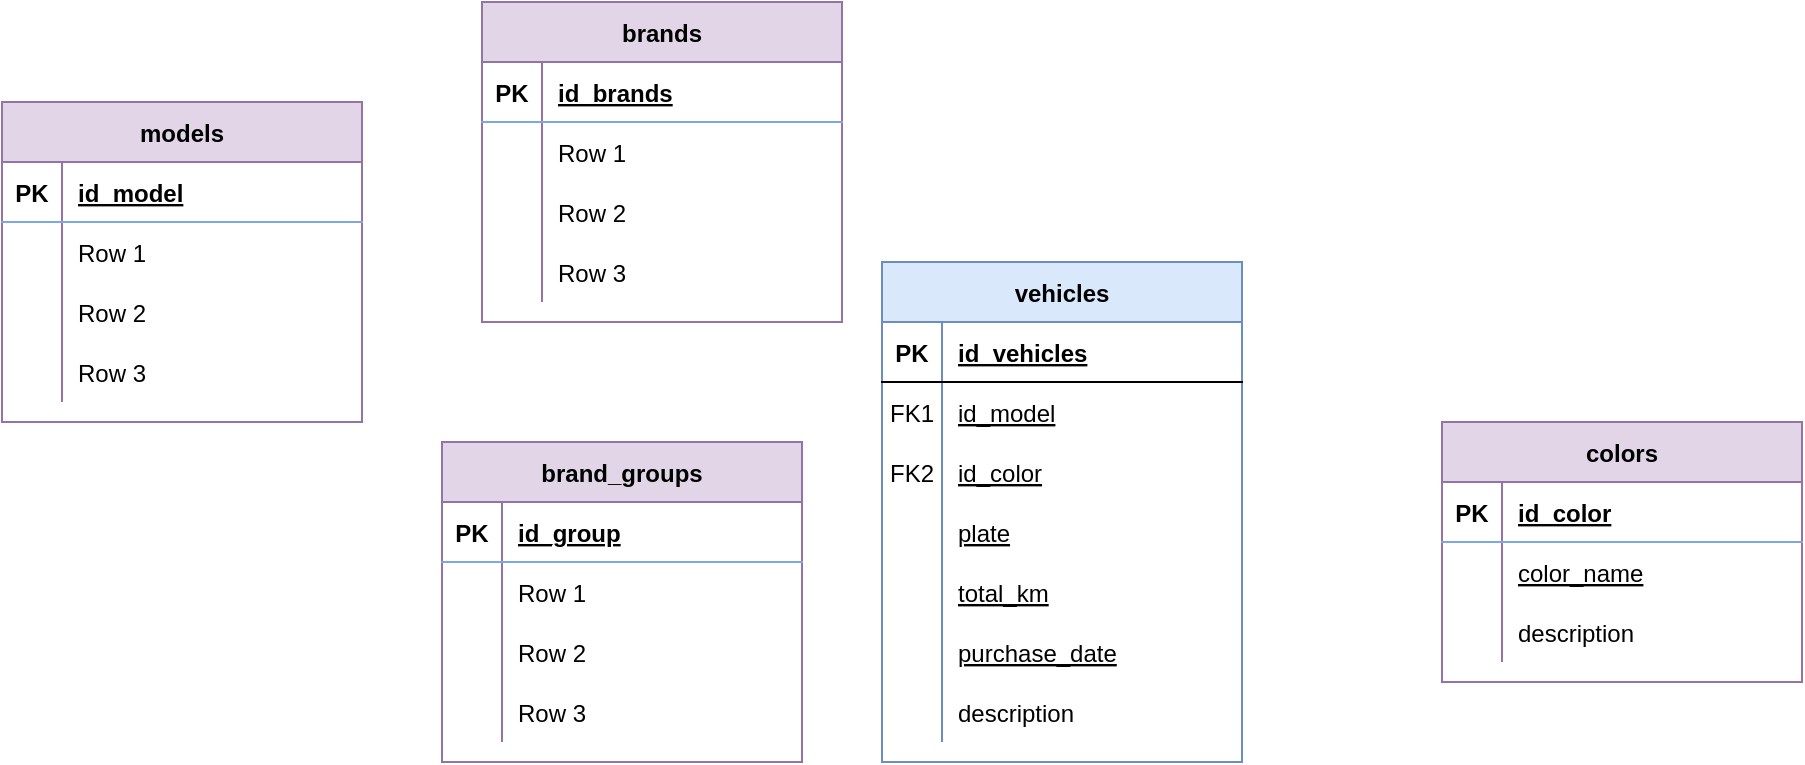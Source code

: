 <mxfile version="20.3.0" type="device"><diagram id="R2lEEEUBdFMjLlhIrx00" name="Page-1"><mxGraphModel dx="697" dy="626" grid="1" gridSize="10" guides="1" tooltips="1" connect="1" arrows="1" fold="1" page="1" pageScale="1" pageWidth="850" pageHeight="1100" math="0" shadow="0" extFonts="Permanent Marker^https://fonts.googleapis.com/css?family=Permanent+Marker"><root><mxCell id="0"/><mxCell id="1" parent="0"/><mxCell id="MrprwjcZPALqr36XMT5c-1" value="vehicles" style="shape=table;startSize=30;container=1;collapsible=1;childLayout=tableLayout;fixedRows=1;rowLines=0;fontStyle=1;align=center;resizeLast=1;strokeColor=#6c8ebf;fillColor=#dae8fc;" vertex="1" parent="1"><mxGeometry x="480" y="160" width="180" height="250" as="geometry"/></mxCell><mxCell id="MrprwjcZPALqr36XMT5c-2" value="" style="shape=tableRow;horizontal=0;startSize=0;swimlaneHead=0;swimlaneBody=0;fillColor=none;collapsible=0;dropTarget=0;points=[[0,0.5],[1,0.5]];portConstraint=eastwest;top=0;left=0;right=0;bottom=1;" vertex="1" parent="MrprwjcZPALqr36XMT5c-1"><mxGeometry y="30" width="180" height="30" as="geometry"/></mxCell><mxCell id="MrprwjcZPALqr36XMT5c-3" value="PK" style="shape=partialRectangle;connectable=0;fillColor=none;top=0;left=0;bottom=0;right=0;fontStyle=1;overflow=hidden;" vertex="1" parent="MrprwjcZPALqr36XMT5c-2"><mxGeometry width="30" height="30" as="geometry"><mxRectangle width="30" height="30" as="alternateBounds"/></mxGeometry></mxCell><mxCell id="MrprwjcZPALqr36XMT5c-4" value="id_vehicles" style="shape=partialRectangle;connectable=0;fillColor=none;top=0;left=0;bottom=0;right=0;align=left;spacingLeft=6;fontStyle=5;overflow=hidden;" vertex="1" parent="MrprwjcZPALqr36XMT5c-2"><mxGeometry x="30" width="150" height="30" as="geometry"><mxRectangle width="150" height="30" as="alternateBounds"/></mxGeometry></mxCell><mxCell id="MrprwjcZPALqr36XMT5c-5" value="" style="shape=tableRow;horizontal=0;startSize=0;swimlaneHead=0;swimlaneBody=0;fillColor=none;collapsible=0;dropTarget=0;points=[[0,0.5],[1,0.5]];portConstraint=eastwest;top=0;left=0;right=0;bottom=0;" vertex="1" parent="MrprwjcZPALqr36XMT5c-1"><mxGeometry y="60" width="180" height="30" as="geometry"/></mxCell><mxCell id="MrprwjcZPALqr36XMT5c-6" value="FK1" style="shape=partialRectangle;connectable=0;fillColor=none;top=0;left=0;bottom=0;right=0;editable=1;overflow=hidden;" vertex="1" parent="MrprwjcZPALqr36XMT5c-5"><mxGeometry width="30" height="30" as="geometry"><mxRectangle width="30" height="30" as="alternateBounds"/></mxGeometry></mxCell><mxCell id="MrprwjcZPALqr36XMT5c-7" value="id_model" style="shape=partialRectangle;connectable=0;fillColor=none;top=0;left=0;bottom=0;right=0;align=left;spacingLeft=6;overflow=hidden;fontStyle=4" vertex="1" parent="MrprwjcZPALqr36XMT5c-5"><mxGeometry x="30" width="150" height="30" as="geometry"><mxRectangle width="150" height="30" as="alternateBounds"/></mxGeometry></mxCell><mxCell id="MrprwjcZPALqr36XMT5c-8" value="" style="shape=tableRow;horizontal=0;startSize=0;swimlaneHead=0;swimlaneBody=0;fillColor=none;collapsible=0;dropTarget=0;points=[[0,0.5],[1,0.5]];portConstraint=eastwest;top=0;left=0;right=0;bottom=0;" vertex="1" parent="MrprwjcZPALqr36XMT5c-1"><mxGeometry y="90" width="180" height="30" as="geometry"/></mxCell><mxCell id="MrprwjcZPALqr36XMT5c-9" value="FK2" style="shape=partialRectangle;connectable=0;fillColor=none;top=0;left=0;bottom=0;right=0;editable=1;overflow=hidden;" vertex="1" parent="MrprwjcZPALqr36XMT5c-8"><mxGeometry width="30" height="30" as="geometry"><mxRectangle width="30" height="30" as="alternateBounds"/></mxGeometry></mxCell><mxCell id="MrprwjcZPALqr36XMT5c-10" value="id_color" style="shape=partialRectangle;connectable=0;fillColor=none;top=0;left=0;bottom=0;right=0;align=left;spacingLeft=6;overflow=hidden;fontStyle=4" vertex="1" parent="MrprwjcZPALqr36XMT5c-8"><mxGeometry x="30" width="150" height="30" as="geometry"><mxRectangle width="150" height="30" as="alternateBounds"/></mxGeometry></mxCell><mxCell id="MrprwjcZPALqr36XMT5c-11" value="" style="shape=tableRow;horizontal=0;startSize=0;swimlaneHead=0;swimlaneBody=0;fillColor=none;collapsible=0;dropTarget=0;points=[[0,0.5],[1,0.5]];portConstraint=eastwest;top=0;left=0;right=0;bottom=0;" vertex="1" parent="MrprwjcZPALqr36XMT5c-1"><mxGeometry y="120" width="180" height="30" as="geometry"/></mxCell><mxCell id="MrprwjcZPALqr36XMT5c-12" value="" style="shape=partialRectangle;connectable=0;fillColor=none;top=0;left=0;bottom=0;right=0;editable=1;overflow=hidden;" vertex="1" parent="MrprwjcZPALqr36XMT5c-11"><mxGeometry width="30" height="30" as="geometry"><mxRectangle width="30" height="30" as="alternateBounds"/></mxGeometry></mxCell><mxCell id="MrprwjcZPALqr36XMT5c-13" value="plate" style="shape=partialRectangle;connectable=0;fillColor=none;top=0;left=0;bottom=0;right=0;align=left;spacingLeft=6;overflow=hidden;fontStyle=4" vertex="1" parent="MrprwjcZPALqr36XMT5c-11"><mxGeometry x="30" width="150" height="30" as="geometry"><mxRectangle width="150" height="30" as="alternateBounds"/></mxGeometry></mxCell><mxCell id="MrprwjcZPALqr36XMT5c-14" value="" style="shape=tableRow;horizontal=0;startSize=0;swimlaneHead=0;swimlaneBody=0;fillColor=none;collapsible=0;dropTarget=0;points=[[0,0.5],[1,0.5]];portConstraint=eastwest;top=0;left=0;right=0;bottom=0;" vertex="1" parent="MrprwjcZPALqr36XMT5c-1"><mxGeometry y="150" width="180" height="30" as="geometry"/></mxCell><mxCell id="MrprwjcZPALqr36XMT5c-15" value="" style="shape=partialRectangle;connectable=0;fillColor=none;top=0;left=0;bottom=0;right=0;editable=1;overflow=hidden;" vertex="1" parent="MrprwjcZPALqr36XMT5c-14"><mxGeometry width="30" height="30" as="geometry"><mxRectangle width="30" height="30" as="alternateBounds"/></mxGeometry></mxCell><mxCell id="MrprwjcZPALqr36XMT5c-16" value="total_km" style="shape=partialRectangle;connectable=0;fillColor=none;top=0;left=0;bottom=0;right=0;align=left;spacingLeft=6;overflow=hidden;fontStyle=4" vertex="1" parent="MrprwjcZPALqr36XMT5c-14"><mxGeometry x="30" width="150" height="30" as="geometry"><mxRectangle width="150" height="30" as="alternateBounds"/></mxGeometry></mxCell><mxCell id="MrprwjcZPALqr36XMT5c-17" value="" style="shape=tableRow;horizontal=0;startSize=0;swimlaneHead=0;swimlaneBody=0;fillColor=none;collapsible=0;dropTarget=0;points=[[0,0.5],[1,0.5]];portConstraint=eastwest;top=0;left=0;right=0;bottom=0;" vertex="1" parent="MrprwjcZPALqr36XMT5c-1"><mxGeometry y="180" width="180" height="30" as="geometry"/></mxCell><mxCell id="MrprwjcZPALqr36XMT5c-18" value="" style="shape=partialRectangle;connectable=0;fillColor=none;top=0;left=0;bottom=0;right=0;editable=1;overflow=hidden;" vertex="1" parent="MrprwjcZPALqr36XMT5c-17"><mxGeometry width="30" height="30" as="geometry"><mxRectangle width="30" height="30" as="alternateBounds"/></mxGeometry></mxCell><mxCell id="MrprwjcZPALqr36XMT5c-19" value="purchase_date" style="shape=partialRectangle;connectable=0;fillColor=none;top=0;left=0;bottom=0;right=0;align=left;spacingLeft=6;overflow=hidden;fontStyle=4" vertex="1" parent="MrprwjcZPALqr36XMT5c-17"><mxGeometry x="30" width="150" height="30" as="geometry"><mxRectangle width="150" height="30" as="alternateBounds"/></mxGeometry></mxCell><mxCell id="MrprwjcZPALqr36XMT5c-20" value="" style="shape=tableRow;horizontal=0;startSize=0;swimlaneHead=0;swimlaneBody=0;fillColor=none;collapsible=0;dropTarget=0;points=[[0,0.5],[1,0.5]];portConstraint=eastwest;top=0;left=0;right=0;bottom=0;" vertex="1" parent="MrprwjcZPALqr36XMT5c-1"><mxGeometry y="210" width="180" height="30" as="geometry"/></mxCell><mxCell id="MrprwjcZPALqr36XMT5c-21" value="" style="shape=partialRectangle;connectable=0;fillColor=none;top=0;left=0;bottom=0;right=0;editable=1;overflow=hidden;" vertex="1" parent="MrprwjcZPALqr36XMT5c-20"><mxGeometry width="30" height="30" as="geometry"><mxRectangle width="30" height="30" as="alternateBounds"/></mxGeometry></mxCell><mxCell id="MrprwjcZPALqr36XMT5c-22" value="description" style="shape=partialRectangle;connectable=0;fillColor=none;top=0;left=0;bottom=0;right=0;align=left;spacingLeft=6;overflow=hidden;" vertex="1" parent="MrprwjcZPALqr36XMT5c-20"><mxGeometry x="30" width="150" height="30" as="geometry"><mxRectangle width="150" height="30" as="alternateBounds"/></mxGeometry></mxCell><mxCell id="MrprwjcZPALqr36XMT5c-26" value="models" style="shape=table;startSize=30;container=1;collapsible=1;childLayout=tableLayout;fixedRows=1;rowLines=0;fontStyle=1;align=center;resizeLast=1;strokeColor=#9673a6;fillColor=#e1d5e7;" vertex="1" parent="1"><mxGeometry x="40" y="80" width="180" height="160" as="geometry"/></mxCell><mxCell id="MrprwjcZPALqr36XMT5c-27" value="" style="shape=tableRow;horizontal=0;startSize=0;swimlaneHead=0;swimlaneBody=0;fillColor=none;collapsible=0;dropTarget=0;points=[[0,0.5],[1,0.5]];portConstraint=eastwest;top=0;left=0;right=0;bottom=1;strokeColor=#7EA6E0;" vertex="1" parent="MrprwjcZPALqr36XMT5c-26"><mxGeometry y="30" width="180" height="30" as="geometry"/></mxCell><mxCell id="MrprwjcZPALqr36XMT5c-28" value="PK" style="shape=partialRectangle;connectable=0;fillColor=none;top=0;left=0;bottom=0;right=0;fontStyle=1;overflow=hidden;strokeColor=#7EA6E0;" vertex="1" parent="MrprwjcZPALqr36XMT5c-27"><mxGeometry width="30" height="30" as="geometry"><mxRectangle width="30" height="30" as="alternateBounds"/></mxGeometry></mxCell><mxCell id="MrprwjcZPALqr36XMT5c-29" value="id_model" style="shape=partialRectangle;connectable=0;fillColor=none;top=0;left=0;bottom=0;right=0;align=left;spacingLeft=6;fontStyle=5;overflow=hidden;strokeColor=#7EA6E0;" vertex="1" parent="MrprwjcZPALqr36XMT5c-27"><mxGeometry x="30" width="150" height="30" as="geometry"><mxRectangle width="150" height="30" as="alternateBounds"/></mxGeometry></mxCell><mxCell id="MrprwjcZPALqr36XMT5c-30" value="" style="shape=tableRow;horizontal=0;startSize=0;swimlaneHead=0;swimlaneBody=0;fillColor=none;collapsible=0;dropTarget=0;points=[[0,0.5],[1,0.5]];portConstraint=eastwest;top=0;left=0;right=0;bottom=0;strokeColor=#7EA6E0;" vertex="1" parent="MrprwjcZPALqr36XMT5c-26"><mxGeometry y="60" width="180" height="30" as="geometry"/></mxCell><mxCell id="MrprwjcZPALqr36XMT5c-31" value="" style="shape=partialRectangle;connectable=0;fillColor=none;top=0;left=0;bottom=0;right=0;editable=1;overflow=hidden;strokeColor=#7EA6E0;" vertex="1" parent="MrprwjcZPALqr36XMT5c-30"><mxGeometry width="30" height="30" as="geometry"><mxRectangle width="30" height="30" as="alternateBounds"/></mxGeometry></mxCell><mxCell id="MrprwjcZPALqr36XMT5c-32" value="Row 1" style="shape=partialRectangle;connectable=0;fillColor=none;top=0;left=0;bottom=0;right=0;align=left;spacingLeft=6;overflow=hidden;strokeColor=#7EA6E0;" vertex="1" parent="MrprwjcZPALqr36XMT5c-30"><mxGeometry x="30" width="150" height="30" as="geometry"><mxRectangle width="150" height="30" as="alternateBounds"/></mxGeometry></mxCell><mxCell id="MrprwjcZPALqr36XMT5c-33" value="" style="shape=tableRow;horizontal=0;startSize=0;swimlaneHead=0;swimlaneBody=0;fillColor=none;collapsible=0;dropTarget=0;points=[[0,0.5],[1,0.5]];portConstraint=eastwest;top=0;left=0;right=0;bottom=0;strokeColor=#7EA6E0;" vertex="1" parent="MrprwjcZPALqr36XMT5c-26"><mxGeometry y="90" width="180" height="30" as="geometry"/></mxCell><mxCell id="MrprwjcZPALqr36XMT5c-34" value="" style="shape=partialRectangle;connectable=0;fillColor=none;top=0;left=0;bottom=0;right=0;editable=1;overflow=hidden;strokeColor=#7EA6E0;" vertex="1" parent="MrprwjcZPALqr36XMT5c-33"><mxGeometry width="30" height="30" as="geometry"><mxRectangle width="30" height="30" as="alternateBounds"/></mxGeometry></mxCell><mxCell id="MrprwjcZPALqr36XMT5c-35" value="Row 2" style="shape=partialRectangle;connectable=0;fillColor=none;top=0;left=0;bottom=0;right=0;align=left;spacingLeft=6;overflow=hidden;strokeColor=#7EA6E0;" vertex="1" parent="MrprwjcZPALqr36XMT5c-33"><mxGeometry x="30" width="150" height="30" as="geometry"><mxRectangle width="150" height="30" as="alternateBounds"/></mxGeometry></mxCell><mxCell id="MrprwjcZPALqr36XMT5c-36" value="" style="shape=tableRow;horizontal=0;startSize=0;swimlaneHead=0;swimlaneBody=0;fillColor=none;collapsible=0;dropTarget=0;points=[[0,0.5],[1,0.5]];portConstraint=eastwest;top=0;left=0;right=0;bottom=0;strokeColor=#7EA6E0;" vertex="1" parent="MrprwjcZPALqr36XMT5c-26"><mxGeometry y="120" width="180" height="30" as="geometry"/></mxCell><mxCell id="MrprwjcZPALqr36XMT5c-37" value="" style="shape=partialRectangle;connectable=0;fillColor=none;top=0;left=0;bottom=0;right=0;editable=1;overflow=hidden;strokeColor=#7EA6E0;" vertex="1" parent="MrprwjcZPALqr36XMT5c-36"><mxGeometry width="30" height="30" as="geometry"><mxRectangle width="30" height="30" as="alternateBounds"/></mxGeometry></mxCell><mxCell id="MrprwjcZPALqr36XMT5c-38" value="Row 3" style="shape=partialRectangle;connectable=0;fillColor=none;top=0;left=0;bottom=0;right=0;align=left;spacingLeft=6;overflow=hidden;strokeColor=#7EA6E0;" vertex="1" parent="MrprwjcZPALqr36XMT5c-36"><mxGeometry x="30" width="150" height="30" as="geometry"><mxRectangle width="150" height="30" as="alternateBounds"/></mxGeometry></mxCell><mxCell id="MrprwjcZPALqr36XMT5c-52" value="colors" style="shape=table;startSize=30;container=1;collapsible=1;childLayout=tableLayout;fixedRows=1;rowLines=0;fontStyle=1;align=center;resizeLast=1;strokeColor=#9673a6;fillColor=#e1d5e7;" vertex="1" parent="1"><mxGeometry x="760" y="240" width="180" height="130" as="geometry"/></mxCell><mxCell id="MrprwjcZPALqr36XMT5c-53" value="" style="shape=tableRow;horizontal=0;startSize=0;swimlaneHead=0;swimlaneBody=0;fillColor=none;collapsible=0;dropTarget=0;points=[[0,0.5],[1,0.5]];portConstraint=eastwest;top=0;left=0;right=0;bottom=1;strokeColor=#7EA6E0;" vertex="1" parent="MrprwjcZPALqr36XMT5c-52"><mxGeometry y="30" width="180" height="30" as="geometry"/></mxCell><mxCell id="MrprwjcZPALqr36XMT5c-54" value="PK" style="shape=partialRectangle;connectable=0;fillColor=none;top=0;left=0;bottom=0;right=0;fontStyle=1;overflow=hidden;strokeColor=#7EA6E0;" vertex="1" parent="MrprwjcZPALqr36XMT5c-53"><mxGeometry width="30" height="30" as="geometry"><mxRectangle width="30" height="30" as="alternateBounds"/></mxGeometry></mxCell><mxCell id="MrprwjcZPALqr36XMT5c-55" value="id_color" style="shape=partialRectangle;connectable=0;fillColor=none;top=0;left=0;bottom=0;right=0;align=left;spacingLeft=6;fontStyle=5;overflow=hidden;strokeColor=#7EA6E0;" vertex="1" parent="MrprwjcZPALqr36XMT5c-53"><mxGeometry x="30" width="150" height="30" as="geometry"><mxRectangle width="150" height="30" as="alternateBounds"/></mxGeometry></mxCell><mxCell id="MrprwjcZPALqr36XMT5c-56" value="" style="shape=tableRow;horizontal=0;startSize=0;swimlaneHead=0;swimlaneBody=0;fillColor=none;collapsible=0;dropTarget=0;points=[[0,0.5],[1,0.5]];portConstraint=eastwest;top=0;left=0;right=0;bottom=0;strokeColor=#7EA6E0;" vertex="1" parent="MrprwjcZPALqr36XMT5c-52"><mxGeometry y="60" width="180" height="30" as="geometry"/></mxCell><mxCell id="MrprwjcZPALqr36XMT5c-57" value="" style="shape=partialRectangle;connectable=0;fillColor=none;top=0;left=0;bottom=0;right=0;editable=1;overflow=hidden;strokeColor=#7EA6E0;" vertex="1" parent="MrprwjcZPALqr36XMT5c-56"><mxGeometry width="30" height="30" as="geometry"><mxRectangle width="30" height="30" as="alternateBounds"/></mxGeometry></mxCell><mxCell id="MrprwjcZPALqr36XMT5c-58" value="color_name" style="shape=partialRectangle;connectable=0;fillColor=none;top=0;left=0;bottom=0;right=0;align=left;spacingLeft=6;overflow=hidden;strokeColor=#7EA6E0;fontStyle=4" vertex="1" parent="MrprwjcZPALqr36XMT5c-56"><mxGeometry x="30" width="150" height="30" as="geometry"><mxRectangle width="150" height="30" as="alternateBounds"/></mxGeometry></mxCell><mxCell id="MrprwjcZPALqr36XMT5c-59" value="" style="shape=tableRow;horizontal=0;startSize=0;swimlaneHead=0;swimlaneBody=0;fillColor=none;collapsible=0;dropTarget=0;points=[[0,0.5],[1,0.5]];portConstraint=eastwest;top=0;left=0;right=0;bottom=0;strokeColor=#7EA6E0;" vertex="1" parent="MrprwjcZPALqr36XMT5c-52"><mxGeometry y="90" width="180" height="30" as="geometry"/></mxCell><mxCell id="MrprwjcZPALqr36XMT5c-60" value="" style="shape=partialRectangle;connectable=0;fillColor=none;top=0;left=0;bottom=0;right=0;editable=1;overflow=hidden;strokeColor=#7EA6E0;" vertex="1" parent="MrprwjcZPALqr36XMT5c-59"><mxGeometry width="30" height="30" as="geometry"><mxRectangle width="30" height="30" as="alternateBounds"/></mxGeometry></mxCell><mxCell id="MrprwjcZPALqr36XMT5c-61" value="description" style="shape=partialRectangle;connectable=0;fillColor=none;top=0;left=0;bottom=0;right=0;align=left;spacingLeft=6;overflow=hidden;strokeColor=#7EA6E0;" vertex="1" parent="MrprwjcZPALqr36XMT5c-59"><mxGeometry x="30" width="150" height="30" as="geometry"><mxRectangle width="150" height="30" as="alternateBounds"/></mxGeometry></mxCell><mxCell id="MrprwjcZPALqr36XMT5c-65" value="brands" style="shape=table;startSize=30;container=1;collapsible=1;childLayout=tableLayout;fixedRows=1;rowLines=0;fontStyle=1;align=center;resizeLast=1;strokeColor=#9673a6;fillColor=#e1d5e7;" vertex="1" parent="1"><mxGeometry x="280" y="30" width="180" height="160" as="geometry"/></mxCell><mxCell id="MrprwjcZPALqr36XMT5c-66" value="" style="shape=tableRow;horizontal=0;startSize=0;swimlaneHead=0;swimlaneBody=0;fillColor=none;collapsible=0;dropTarget=0;points=[[0,0.5],[1,0.5]];portConstraint=eastwest;top=0;left=0;right=0;bottom=1;strokeColor=#7EA6E0;" vertex="1" parent="MrprwjcZPALqr36XMT5c-65"><mxGeometry y="30" width="180" height="30" as="geometry"/></mxCell><mxCell id="MrprwjcZPALqr36XMT5c-67" value="PK" style="shape=partialRectangle;connectable=0;fillColor=none;top=0;left=0;bottom=0;right=0;fontStyle=1;overflow=hidden;strokeColor=#7EA6E0;" vertex="1" parent="MrprwjcZPALqr36XMT5c-66"><mxGeometry width="30" height="30" as="geometry"><mxRectangle width="30" height="30" as="alternateBounds"/></mxGeometry></mxCell><mxCell id="MrprwjcZPALqr36XMT5c-68" value="id_brands" style="shape=partialRectangle;connectable=0;fillColor=none;top=0;left=0;bottom=0;right=0;align=left;spacingLeft=6;fontStyle=5;overflow=hidden;strokeColor=#7EA6E0;" vertex="1" parent="MrprwjcZPALqr36XMT5c-66"><mxGeometry x="30" width="150" height="30" as="geometry"><mxRectangle width="150" height="30" as="alternateBounds"/></mxGeometry></mxCell><mxCell id="MrprwjcZPALqr36XMT5c-69" value="" style="shape=tableRow;horizontal=0;startSize=0;swimlaneHead=0;swimlaneBody=0;fillColor=none;collapsible=0;dropTarget=0;points=[[0,0.5],[1,0.5]];portConstraint=eastwest;top=0;left=0;right=0;bottom=0;strokeColor=#7EA6E0;" vertex="1" parent="MrprwjcZPALqr36XMT5c-65"><mxGeometry y="60" width="180" height="30" as="geometry"/></mxCell><mxCell id="MrprwjcZPALqr36XMT5c-70" value="" style="shape=partialRectangle;connectable=0;fillColor=none;top=0;left=0;bottom=0;right=0;editable=1;overflow=hidden;strokeColor=#7EA6E0;" vertex="1" parent="MrprwjcZPALqr36XMT5c-69"><mxGeometry width="30" height="30" as="geometry"><mxRectangle width="30" height="30" as="alternateBounds"/></mxGeometry></mxCell><mxCell id="MrprwjcZPALqr36XMT5c-71" value="Row 1" style="shape=partialRectangle;connectable=0;fillColor=none;top=0;left=0;bottom=0;right=0;align=left;spacingLeft=6;overflow=hidden;strokeColor=#7EA6E0;" vertex="1" parent="MrprwjcZPALqr36XMT5c-69"><mxGeometry x="30" width="150" height="30" as="geometry"><mxRectangle width="150" height="30" as="alternateBounds"/></mxGeometry></mxCell><mxCell id="MrprwjcZPALqr36XMT5c-72" value="" style="shape=tableRow;horizontal=0;startSize=0;swimlaneHead=0;swimlaneBody=0;fillColor=none;collapsible=0;dropTarget=0;points=[[0,0.5],[1,0.5]];portConstraint=eastwest;top=0;left=0;right=0;bottom=0;strokeColor=#7EA6E0;" vertex="1" parent="MrprwjcZPALqr36XMT5c-65"><mxGeometry y="90" width="180" height="30" as="geometry"/></mxCell><mxCell id="MrprwjcZPALqr36XMT5c-73" value="" style="shape=partialRectangle;connectable=0;fillColor=none;top=0;left=0;bottom=0;right=0;editable=1;overflow=hidden;strokeColor=#7EA6E0;" vertex="1" parent="MrprwjcZPALqr36XMT5c-72"><mxGeometry width="30" height="30" as="geometry"><mxRectangle width="30" height="30" as="alternateBounds"/></mxGeometry></mxCell><mxCell id="MrprwjcZPALqr36XMT5c-74" value="Row 2" style="shape=partialRectangle;connectable=0;fillColor=none;top=0;left=0;bottom=0;right=0;align=left;spacingLeft=6;overflow=hidden;strokeColor=#7EA6E0;" vertex="1" parent="MrprwjcZPALqr36XMT5c-72"><mxGeometry x="30" width="150" height="30" as="geometry"><mxRectangle width="150" height="30" as="alternateBounds"/></mxGeometry></mxCell><mxCell id="MrprwjcZPALqr36XMT5c-75" value="" style="shape=tableRow;horizontal=0;startSize=0;swimlaneHead=0;swimlaneBody=0;fillColor=none;collapsible=0;dropTarget=0;points=[[0,0.5],[1,0.5]];portConstraint=eastwest;top=0;left=0;right=0;bottom=0;strokeColor=#7EA6E0;" vertex="1" parent="MrprwjcZPALqr36XMT5c-65"><mxGeometry y="120" width="180" height="30" as="geometry"/></mxCell><mxCell id="MrprwjcZPALqr36XMT5c-76" value="" style="shape=partialRectangle;connectable=0;fillColor=none;top=0;left=0;bottom=0;right=0;editable=1;overflow=hidden;strokeColor=#7EA6E0;" vertex="1" parent="MrprwjcZPALqr36XMT5c-75"><mxGeometry width="30" height="30" as="geometry"><mxRectangle width="30" height="30" as="alternateBounds"/></mxGeometry></mxCell><mxCell id="MrprwjcZPALqr36XMT5c-77" value="Row 3" style="shape=partialRectangle;connectable=0;fillColor=none;top=0;left=0;bottom=0;right=0;align=left;spacingLeft=6;overflow=hidden;strokeColor=#7EA6E0;" vertex="1" parent="MrprwjcZPALqr36XMT5c-75"><mxGeometry x="30" width="150" height="30" as="geometry"><mxRectangle width="150" height="30" as="alternateBounds"/></mxGeometry></mxCell><mxCell id="MrprwjcZPALqr36XMT5c-78" value="brand_groups" style="shape=table;startSize=30;container=1;collapsible=1;childLayout=tableLayout;fixedRows=1;rowLines=0;fontStyle=1;align=center;resizeLast=1;strokeColor=#9673a6;fillColor=#e1d5e7;" vertex="1" parent="1"><mxGeometry x="260" y="250" width="180" height="160" as="geometry"/></mxCell><mxCell id="MrprwjcZPALqr36XMT5c-79" value="" style="shape=tableRow;horizontal=0;startSize=0;swimlaneHead=0;swimlaneBody=0;fillColor=none;collapsible=0;dropTarget=0;points=[[0,0.5],[1,0.5]];portConstraint=eastwest;top=0;left=0;right=0;bottom=1;strokeColor=#7EA6E0;" vertex="1" parent="MrprwjcZPALqr36XMT5c-78"><mxGeometry y="30" width="180" height="30" as="geometry"/></mxCell><mxCell id="MrprwjcZPALqr36XMT5c-80" value="PK" style="shape=partialRectangle;connectable=0;fillColor=none;top=0;left=0;bottom=0;right=0;fontStyle=1;overflow=hidden;strokeColor=#7EA6E0;" vertex="1" parent="MrprwjcZPALqr36XMT5c-79"><mxGeometry width="30" height="30" as="geometry"><mxRectangle width="30" height="30" as="alternateBounds"/></mxGeometry></mxCell><mxCell id="MrprwjcZPALqr36XMT5c-81" value="id_group" style="shape=partialRectangle;connectable=0;fillColor=none;top=0;left=0;bottom=0;right=0;align=left;spacingLeft=6;fontStyle=5;overflow=hidden;strokeColor=#7EA6E0;" vertex="1" parent="MrprwjcZPALqr36XMT5c-79"><mxGeometry x="30" width="150" height="30" as="geometry"><mxRectangle width="150" height="30" as="alternateBounds"/></mxGeometry></mxCell><mxCell id="MrprwjcZPALqr36XMT5c-82" value="" style="shape=tableRow;horizontal=0;startSize=0;swimlaneHead=0;swimlaneBody=0;fillColor=none;collapsible=0;dropTarget=0;points=[[0,0.5],[1,0.5]];portConstraint=eastwest;top=0;left=0;right=0;bottom=0;strokeColor=#7EA6E0;" vertex="1" parent="MrprwjcZPALqr36XMT5c-78"><mxGeometry y="60" width="180" height="30" as="geometry"/></mxCell><mxCell id="MrprwjcZPALqr36XMT5c-83" value="" style="shape=partialRectangle;connectable=0;fillColor=none;top=0;left=0;bottom=0;right=0;editable=1;overflow=hidden;strokeColor=#7EA6E0;" vertex="1" parent="MrprwjcZPALqr36XMT5c-82"><mxGeometry width="30" height="30" as="geometry"><mxRectangle width="30" height="30" as="alternateBounds"/></mxGeometry></mxCell><mxCell id="MrprwjcZPALqr36XMT5c-84" value="Row 1" style="shape=partialRectangle;connectable=0;fillColor=none;top=0;left=0;bottom=0;right=0;align=left;spacingLeft=6;overflow=hidden;strokeColor=#7EA6E0;" vertex="1" parent="MrprwjcZPALqr36XMT5c-82"><mxGeometry x="30" width="150" height="30" as="geometry"><mxRectangle width="150" height="30" as="alternateBounds"/></mxGeometry></mxCell><mxCell id="MrprwjcZPALqr36XMT5c-85" value="" style="shape=tableRow;horizontal=0;startSize=0;swimlaneHead=0;swimlaneBody=0;fillColor=none;collapsible=0;dropTarget=0;points=[[0,0.5],[1,0.5]];portConstraint=eastwest;top=0;left=0;right=0;bottom=0;strokeColor=#7EA6E0;" vertex="1" parent="MrprwjcZPALqr36XMT5c-78"><mxGeometry y="90" width="180" height="30" as="geometry"/></mxCell><mxCell id="MrprwjcZPALqr36XMT5c-86" value="" style="shape=partialRectangle;connectable=0;fillColor=none;top=0;left=0;bottom=0;right=0;editable=1;overflow=hidden;strokeColor=#7EA6E0;" vertex="1" parent="MrprwjcZPALqr36XMT5c-85"><mxGeometry width="30" height="30" as="geometry"><mxRectangle width="30" height="30" as="alternateBounds"/></mxGeometry></mxCell><mxCell id="MrprwjcZPALqr36XMT5c-87" value="Row 2" style="shape=partialRectangle;connectable=0;fillColor=none;top=0;left=0;bottom=0;right=0;align=left;spacingLeft=6;overflow=hidden;strokeColor=#7EA6E0;" vertex="1" parent="MrprwjcZPALqr36XMT5c-85"><mxGeometry x="30" width="150" height="30" as="geometry"><mxRectangle width="150" height="30" as="alternateBounds"/></mxGeometry></mxCell><mxCell id="MrprwjcZPALqr36XMT5c-88" value="" style="shape=tableRow;horizontal=0;startSize=0;swimlaneHead=0;swimlaneBody=0;fillColor=none;collapsible=0;dropTarget=0;points=[[0,0.5],[1,0.5]];portConstraint=eastwest;top=0;left=0;right=0;bottom=0;strokeColor=#7EA6E0;" vertex="1" parent="MrprwjcZPALqr36XMT5c-78"><mxGeometry y="120" width="180" height="30" as="geometry"/></mxCell><mxCell id="MrprwjcZPALqr36XMT5c-89" value="" style="shape=partialRectangle;connectable=0;fillColor=none;top=0;left=0;bottom=0;right=0;editable=1;overflow=hidden;strokeColor=#7EA6E0;" vertex="1" parent="MrprwjcZPALqr36XMT5c-88"><mxGeometry width="30" height="30" as="geometry"><mxRectangle width="30" height="30" as="alternateBounds"/></mxGeometry></mxCell><mxCell id="MrprwjcZPALqr36XMT5c-90" value="Row 3" style="shape=partialRectangle;connectable=0;fillColor=none;top=0;left=0;bottom=0;right=0;align=left;spacingLeft=6;overflow=hidden;strokeColor=#7EA6E0;" vertex="1" parent="MrprwjcZPALqr36XMT5c-88"><mxGeometry x="30" width="150" height="30" as="geometry"><mxRectangle width="150" height="30" as="alternateBounds"/></mxGeometry></mxCell></root></mxGraphModel></diagram></mxfile>